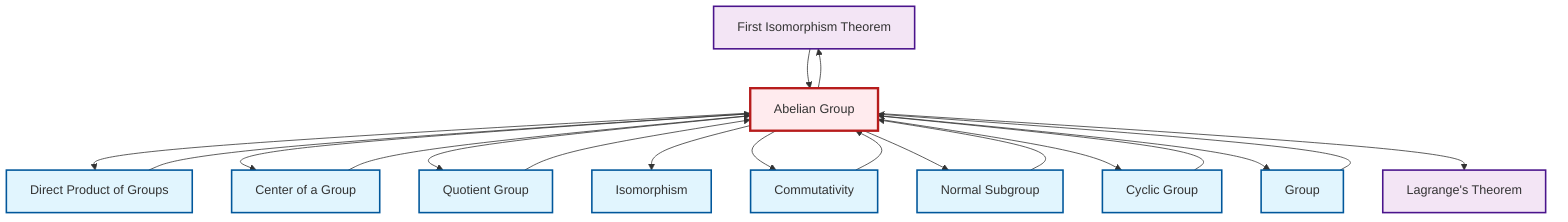 graph TD
    classDef definition fill:#e1f5fe,stroke:#01579b,stroke-width:2px
    classDef theorem fill:#f3e5f5,stroke:#4a148c,stroke-width:2px
    classDef axiom fill:#fff3e0,stroke:#e65100,stroke-width:2px
    classDef example fill:#e8f5e9,stroke:#1b5e20,stroke-width:2px
    classDef current fill:#ffebee,stroke:#b71c1c,stroke-width:3px
    thm-first-isomorphism["First Isomorphism Theorem"]:::theorem
    def-quotient-group["Quotient Group"]:::definition
    thm-lagrange["Lagrange's Theorem"]:::theorem
    def-group["Group"]:::definition
    def-normal-subgroup["Normal Subgroup"]:::definition
    def-abelian-group["Abelian Group"]:::definition
    def-direct-product["Direct Product of Groups"]:::definition
    def-center-of-group["Center of a Group"]:::definition
    def-cyclic-group["Cyclic Group"]:::definition
    def-commutativity["Commutativity"]:::definition
    def-isomorphism["Isomorphism"]:::definition
    def-abelian-group --> thm-first-isomorphism
    def-normal-subgroup --> def-abelian-group
    def-abelian-group --> def-direct-product
    def-abelian-group --> def-center-of-group
    def-abelian-group --> def-quotient-group
    def-abelian-group --> def-isomorphism
    def-cyclic-group --> def-abelian-group
    def-commutativity --> def-abelian-group
    def-center-of-group --> def-abelian-group
    def-quotient-group --> def-abelian-group
    def-abelian-group --> def-commutativity
    def-group --> def-abelian-group
    def-abelian-group --> def-normal-subgroup
    thm-first-isomorphism --> def-abelian-group
    def-abelian-group --> def-cyclic-group
    def-abelian-group --> def-group
    def-direct-product --> def-abelian-group
    def-abelian-group --> thm-lagrange
    class def-abelian-group current